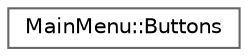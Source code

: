 digraph "Graphical Class Hierarchy"
{
 // LATEX_PDF_SIZE
  bgcolor="transparent";
  edge [fontname=Helvetica,fontsize=10,labelfontname=Helvetica,labelfontsize=10];
  node [fontname=Helvetica,fontsize=10,shape=box,height=0.2,width=0.4];
  rankdir="LR";
  Node0 [id="Node000000",label="MainMenu::Buttons",height=0.2,width=0.4,color="grey40", fillcolor="white", style="filled",URL="$struct_main_menu_1_1_buttons.html",tooltip="Represents the buttons in the main menu."];
}
